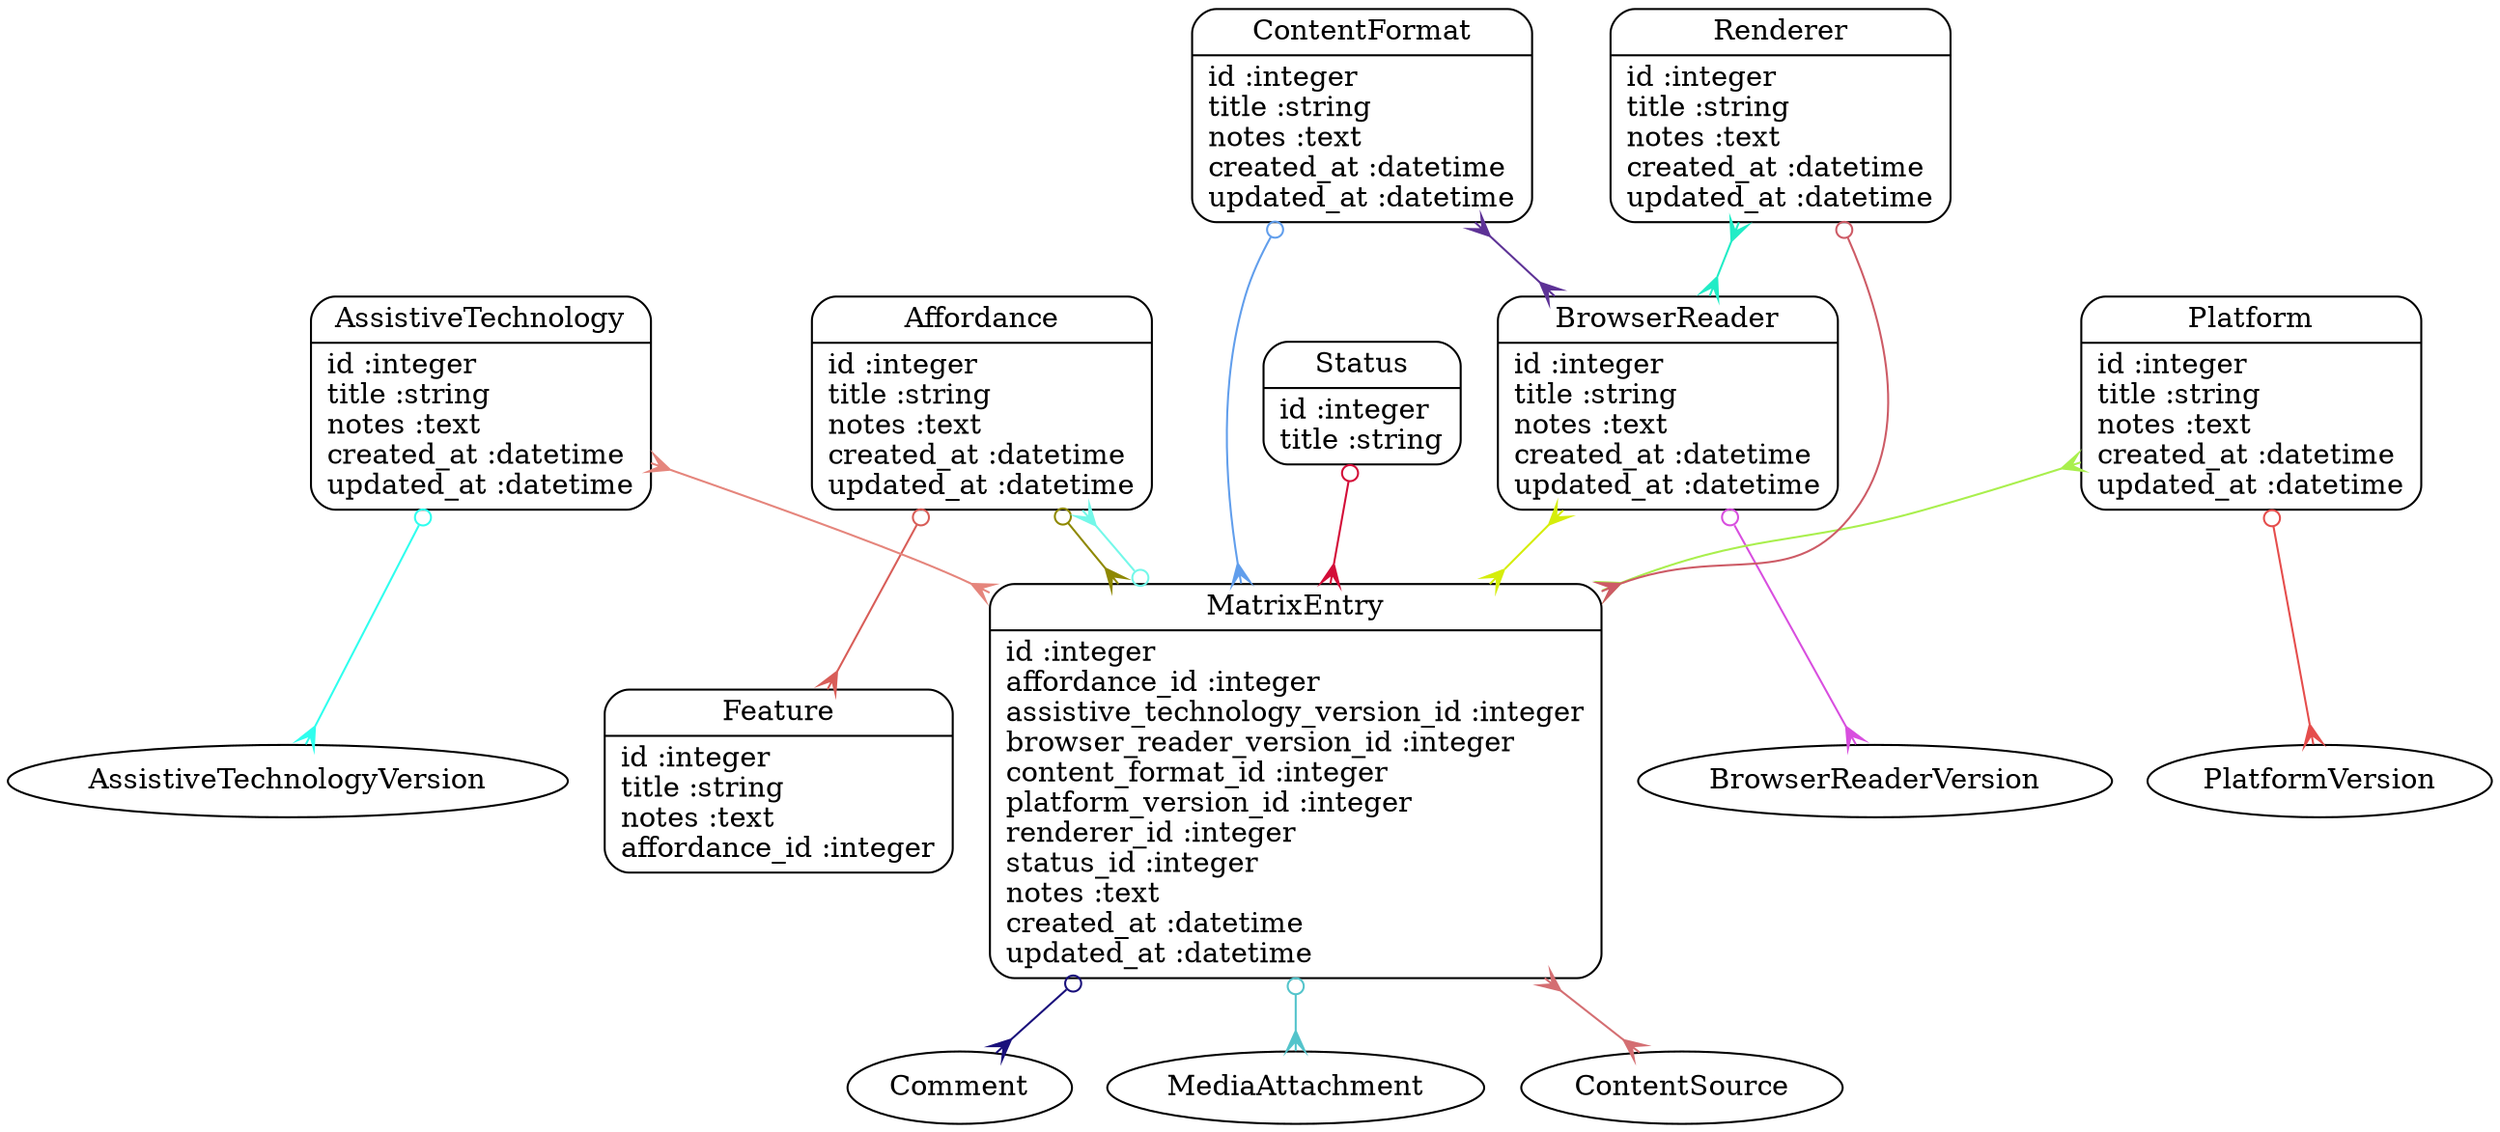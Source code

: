 digraph models_diagram {
	graph[overlap=false, splines=true]
	"Affordance" [shape=Mrecord, label="{Affordance|id :integer\ltitle :string\lnotes :text\lcreated_at :datetime\lupdated_at :datetime\l}"]
	"AssistiveTechnology" [shape=Mrecord, label="{AssistiveTechnology|id :integer\ltitle :string\lnotes :text\lcreated_at :datetime\lupdated_at :datetime\l}"]
	"BrowserReader" [shape=Mrecord, label="{BrowserReader|id :integer\ltitle :string\lnotes :text\lcreated_at :datetime\lupdated_at :datetime\l}"]
	"ContentFormat" [shape=Mrecord, label="{ContentFormat|id :integer\ltitle :string\lnotes :text\lcreated_at :datetime\lupdated_at :datetime\l}"]
	"Feature" [shape=Mrecord, label="{Feature|id :integer\ltitle :string\lnotes :text\laffordance_id :integer\l}"]
	"MatrixEntry" [shape=Mrecord, label="{MatrixEntry|id :integer\laffordance_id :integer\lassistive_technology_version_id :integer\lbrowser_reader_version_id :integer\lcontent_format_id :integer\lplatform_version_id :integer\lrenderer_id :integer\lstatus_id :integer\lnotes :text\lcreated_at :datetime\lupdated_at :datetime\l}"]
	"Platform" [shape=Mrecord, label="{Platform|id :integer\ltitle :string\lnotes :text\lcreated_at :datetime\lupdated_at :datetime\l}"]
	"Renderer" [shape=Mrecord, label="{Renderer|id :integer\ltitle :string\lnotes :text\lcreated_at :datetime\lupdated_at :datetime\l}"]
	"Status" [shape=Mrecord, label="{Status|id :integer\ltitle :string\l}"]
	"Affordance" -> "Feature" [arrowtail=odot, arrowhead=crow, dir=both color="#D85D58"]
	"Affordance" -> "MatrixEntry" [arrowtail=odot, arrowhead=crow, dir=both color="#8E8800"]
	"AssistiveTechnology" -> "AssistiveTechnologyVersion" [arrowtail=odot, arrowhead=crow, dir=both color="#2FFEEE"]
	"AssistiveTechnology" -> "MatrixEntry" [arrowtail=crow, arrowhead=crow, dir=both color="#E5857C"]
	"BrowserReader" -> "BrowserReaderVersion" [arrowtail=odot, arrowhead=crow, dir=both color="#D84EDF"]
	"BrowserReader" -> "MatrixEntry" [arrowtail=crow, arrowhead=crow, dir=both color="#D5ED0A"]
	"ContentFormat" -> "MatrixEntry" [arrowtail=odot, arrowhead=crow, dir=both color="#619EEC"]
	"ContentFormat" -> "BrowserReader" [arrowtail=crow, arrowhead=crow, dir=both color="#5D3296"]
	"MatrixEntry" -> "Affordance" [arrowtail=odot, arrowhead=crow, dir=both color="#74F8E9"]
	"MatrixEntry" -> "Comment" [arrowtail=odot, arrowhead=crow, dir=both color="#19107B"]
	"MatrixEntry" -> "MediaAttachment" [arrowtail=odot, arrowhead=crow, dir=both color="#54C4CB"]
	"MatrixEntry" -> "ContentSource" [arrowtail=crow, arrowhead=crow, dir=both color="#D46E72"]
	"Platform" -> "PlatformVersion" [arrowtail=odot, arrowhead=crow, dir=both color="#E54D4C"]
	"Platform" -> "MatrixEntry" [arrowtail=crow, arrowhead=crow, dir=both color="#A9EF4D"]
	"Renderer" -> "MatrixEntry" [arrowtail=odot, arrowhead=crow, dir=both color="#CD5B66"]
	"Renderer" -> "BrowserReader" [arrowtail=crow, arrowhead=crow, dir=both color="#21ECC6"]
	"Status" -> "MatrixEntry" [arrowtail=odot, arrowhead=crow, dir=both color="#D30D38"]
}

